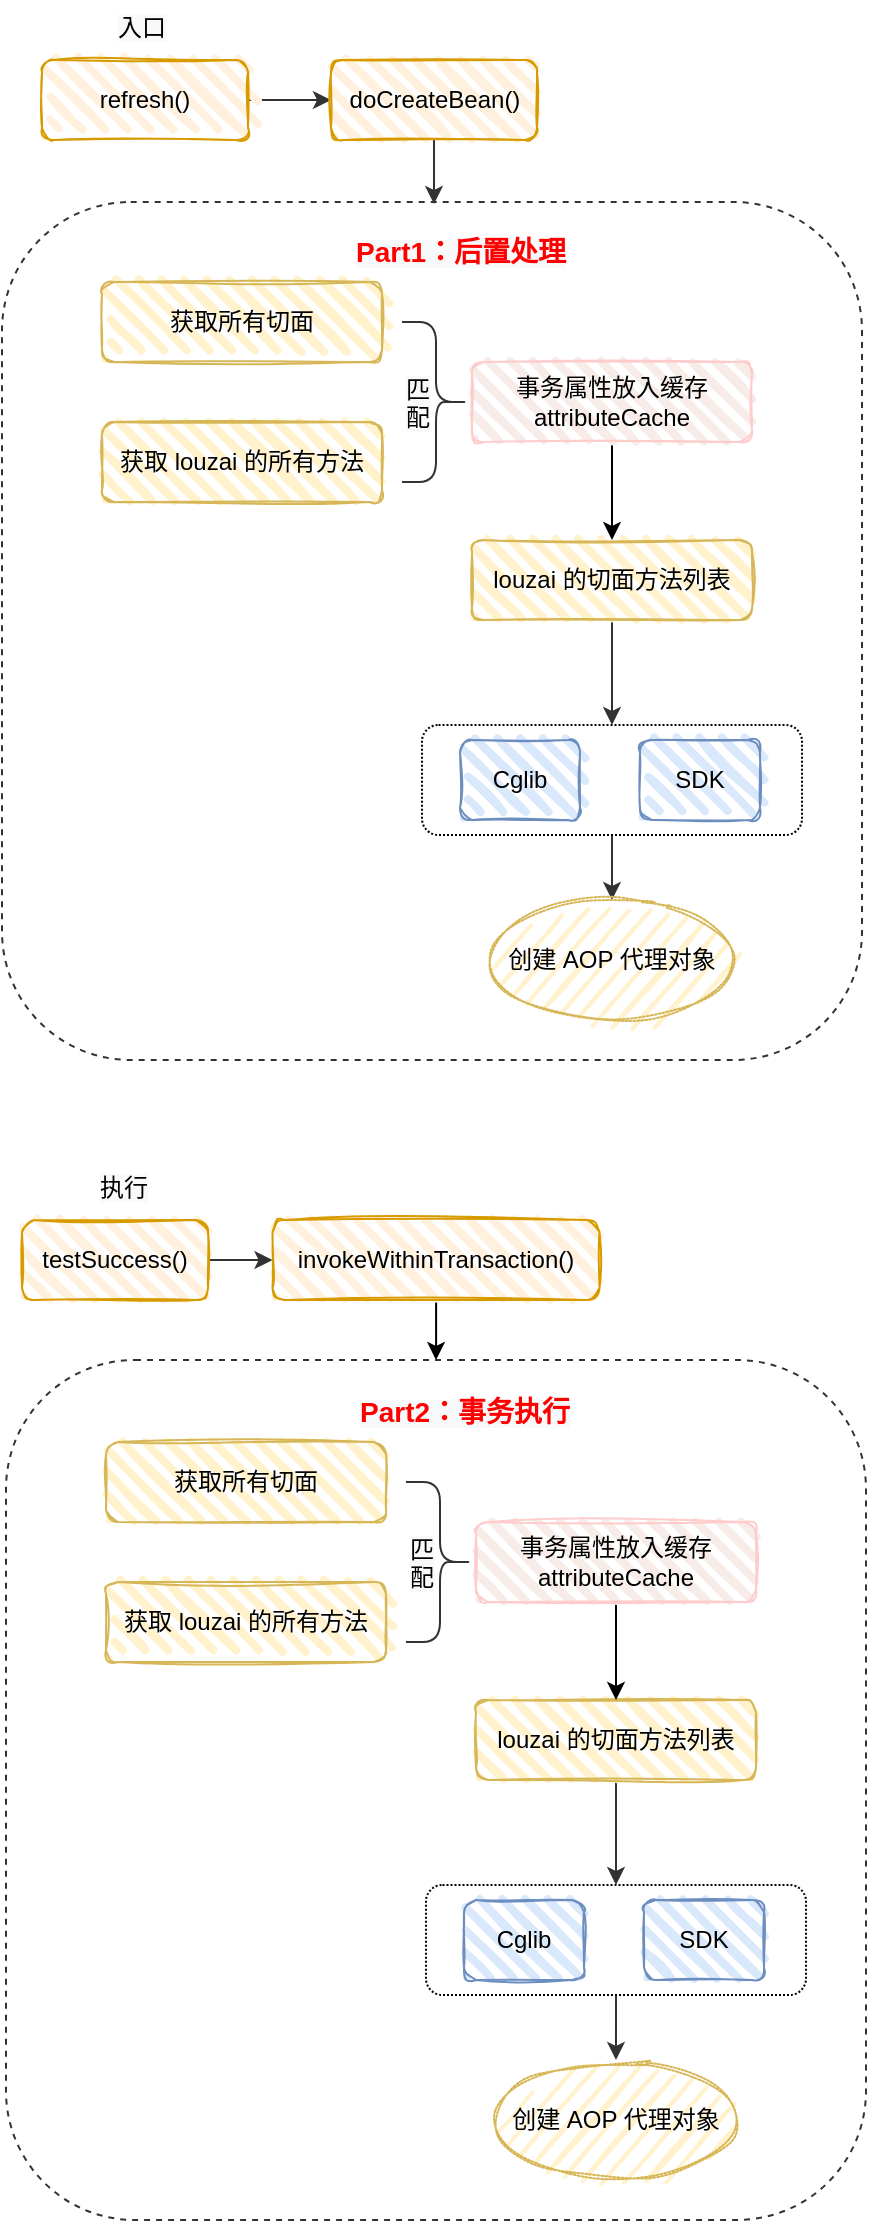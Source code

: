 <mxfile version="20.3.6" type="github">
  <diagram id="dmdsObgAOV0-IKqhFlAP" name="第 1 页">
    <mxGraphModel dx="946" dy="589" grid="1" gridSize="10" guides="1" tooltips="1" connect="1" arrows="1" fold="1" page="1" pageScale="1" pageWidth="827" pageHeight="1169" math="0" shadow="0">
      <root>
        <mxCell id="0" />
        <mxCell id="1" parent="0" />
        <mxCell id="1q_-e4AHVBE6PLNsclxO-1" style="edgeStyle=orthogonalEdgeStyle;rounded=0;orthogonalLoop=1;jettySize=auto;html=1;entryX=0;entryY=0.5;entryDx=0;entryDy=0;strokeColor=#333333;fontColor=#5C5C5C;fillColor=#21C0A5;exitX=1;exitY=0.5;exitDx=0;exitDy=0;" edge="1" parent="1" source="1q_-e4AHVBE6PLNsclxO-34" target="1q_-e4AHVBE6PLNsclxO-4">
          <mxGeometry relative="1" as="geometry">
            <mxPoint x="158" y="140" as="sourcePoint" />
          </mxGeometry>
        </mxCell>
        <mxCell id="1q_-e4AHVBE6PLNsclxO-3" style="edgeStyle=orthogonalEdgeStyle;rounded=0;orthogonalLoop=1;jettySize=auto;html=1;entryX=0.5;entryY=0;entryDx=0;entryDy=0;strokeColor=#333333;fontSize=10;fontColor=#5C5C5C;fillColor=#21C0A5;" edge="1" parent="1" source="1q_-e4AHVBE6PLNsclxO-4">
          <mxGeometry relative="1" as="geometry">
            <mxPoint x="256" y="192" as="targetPoint" />
          </mxGeometry>
        </mxCell>
        <mxCell id="1q_-e4AHVBE6PLNsclxO-4" value="doCreateBean()" style="rounded=1;whiteSpace=wrap;html=1;strokeWidth=1;fillWeight=4;hachureGap=8;hachureAngle=45;fillColor=#FFF1DE;sketch=1;strokeColor=#d79b00;" vertex="1" parent="1">
          <mxGeometry x="204.5" y="120" width="103" height="40" as="geometry" />
        </mxCell>
        <mxCell id="1q_-e4AHVBE6PLNsclxO-7" value="" style="rounded=1;whiteSpace=wrap;html=1;strokeColor=#333333;fontColor=#5C5C5C;fillColor=none;dashed=1;" vertex="1" parent="1">
          <mxGeometry x="40" y="191" width="430" height="429" as="geometry" />
        </mxCell>
        <mxCell id="1q_-e4AHVBE6PLNsclxO-8" value="&lt;span style=&quot;font-family: Helvetica; font-style: normal; font-variant-ligatures: normal; font-variant-caps: normal; letter-spacing: normal; orphans: 2; text-align: center; text-indent: 0px; text-transform: none; widows: 2; word-spacing: 0px; -webkit-text-stroke-width: 0px; background-color: rgb(248, 249, 250); text-decoration-thickness: initial; text-decoration-style: initial; text-decoration-color: initial; float: none; display: inline !important;&quot;&gt;&lt;font color=&quot;#ff0000&quot; style=&quot;font-size: 14px;&quot;&gt;&lt;b&gt;Part1：后置处理&lt;/b&gt;&lt;/font&gt;&lt;/span&gt;" style="text;whiteSpace=wrap;html=1;fontColor=#5C5C5C;" vertex="1" parent="1">
          <mxGeometry x="215" y="201" width="110" height="30" as="geometry" />
        </mxCell>
        <mxCell id="1q_-e4AHVBE6PLNsclxO-18" value="获取所有切面" style="rounded=1;whiteSpace=wrap;html=1;strokeWidth=1;fillWeight=4;hachureGap=8;hachureAngle=45;fillColor=#fff2cc;sketch=1;strokeColor=#d6b656;gradientColor=none;" vertex="1" parent="1">
          <mxGeometry x="90" y="231" width="140" height="40" as="geometry" />
        </mxCell>
        <mxCell id="1q_-e4AHVBE6PLNsclxO-19" value="获取 louzai 的所有方法" style="rounded=1;whiteSpace=wrap;html=1;strokeWidth=1;fillWeight=4;hachureGap=8;hachureAngle=45;fillColor=#fff2cc;sketch=1;strokeColor=#d6b656;gradientColor=none;" vertex="1" parent="1">
          <mxGeometry x="90" y="301" width="140" height="40" as="geometry" />
        </mxCell>
        <mxCell id="1q_-e4AHVBE6PLNsclxO-20" value="" style="shape=curlyBracket;whiteSpace=wrap;html=1;rounded=1;flipH=1;labelBackgroundColor=none;strokeColor=#333333;strokeWidth=1;fontSize=10;fontColor=#5C5C5C;fillColor=none;" vertex="1" parent="1">
          <mxGeometry x="240" y="251" width="34" height="80" as="geometry" />
        </mxCell>
        <mxCell id="1q_-e4AHVBE6PLNsclxO-21" style="edgeStyle=orthogonalEdgeStyle;rounded=0;orthogonalLoop=1;jettySize=auto;html=1;entryX=0.5;entryY=0;entryDx=0;entryDy=0;strokeColor=#333333;fontSize=10;fontColor=#5C5C5C;fillColor=#21C0A5;" edge="1" parent="1" source="1q_-e4AHVBE6PLNsclxO-22" target="1q_-e4AHVBE6PLNsclxO-25">
          <mxGeometry relative="1" as="geometry" />
        </mxCell>
        <mxCell id="1q_-e4AHVBE6PLNsclxO-22" value="louzai 的切面方法列表" style="rounded=1;whiteSpace=wrap;html=1;strokeWidth=1;fillWeight=4;hachureGap=8;hachureAngle=45;fillColor=#fff2cc;sketch=1;strokeColor=#d6b656;gradientColor=none;" vertex="1" parent="1">
          <mxGeometry x="275" y="360" width="140" height="40" as="geometry" />
        </mxCell>
        <mxCell id="1q_-e4AHVBE6PLNsclxO-23" value="&lt;span style=&quot;color: rgb(0, 0, 0); font-family: Helvetica; font-size: 12px; font-style: normal; font-variant-ligatures: normal; font-variant-caps: normal; font-weight: 400; letter-spacing: normal; orphans: 2; text-align: center; text-indent: 0px; text-transform: none; widows: 2; word-spacing: 0px; -webkit-text-stroke-width: 0px; background-color: rgb(248, 249, 250); text-decoration-thickness: initial; text-decoration-style: initial; text-decoration-color: initial; float: none; display: inline !important;&quot;&gt;匹&lt;br&gt;配&lt;/span&gt;" style="text;whiteSpace=wrap;html=1;fontSize=10;fontColor=#5C5C5C;" vertex="1" parent="1">
          <mxGeometry x="240" y="271" width="10" height="30" as="geometry" />
        </mxCell>
        <mxCell id="1q_-e4AHVBE6PLNsclxO-24" style="edgeStyle=orthogonalEdgeStyle;rounded=0;orthogonalLoop=1;jettySize=auto;html=1;entryX=0.5;entryY=0;entryDx=0;entryDy=0;strokeColor=#333333;fontSize=10;fontColor=#5C5C5C;fillColor=#21C0A5;" edge="1" parent="1" source="1q_-e4AHVBE6PLNsclxO-25" target="1q_-e4AHVBE6PLNsclxO-29">
          <mxGeometry relative="1" as="geometry">
            <mxPoint x="345" y="550" as="targetPoint" />
          </mxGeometry>
        </mxCell>
        <mxCell id="1q_-e4AHVBE6PLNsclxO-25" value="" style="rounded=1;whiteSpace=wrap;html=1;strokeColor=default;fontColor=#5C5C5C;fillColor=none;dashed=1;dashPattern=1 1;" vertex="1" parent="1">
          <mxGeometry x="250" y="452.5" width="190" height="55" as="geometry" />
        </mxCell>
        <mxCell id="1q_-e4AHVBE6PLNsclxO-26" value="Cglib" style="rounded=1;whiteSpace=wrap;html=1;strokeWidth=1;fillWeight=4;hachureGap=8;hachureAngle=45;fillColor=#dae8fc;sketch=1;strokeColor=#6c8ebf;" vertex="1" parent="1">
          <mxGeometry x="269" y="460" width="60" height="40" as="geometry" />
        </mxCell>
        <mxCell id="1q_-e4AHVBE6PLNsclxO-27" value="SDK" style="rounded=1;whiteSpace=wrap;html=1;strokeWidth=1;fillWeight=4;hachureGap=8;hachureAngle=45;fillColor=#dae8fc;sketch=1;strokeColor=#6c8ebf;" vertex="1" parent="1">
          <mxGeometry x="359" y="460" width="60" height="40" as="geometry" />
        </mxCell>
        <mxCell id="1q_-e4AHVBE6PLNsclxO-28" value="&lt;span style=&quot;color: rgb(0, 0, 0); font-family: Helvetica; font-size: 12px; font-style: normal; font-variant-ligatures: normal; font-variant-caps: normal; font-weight: 400; letter-spacing: normal; orphans: 2; text-align: center; text-indent: 0px; text-transform: none; widows: 2; word-spacing: 0px; -webkit-text-stroke-width: 0px; background-color: rgb(248, 249, 250); text-decoration-thickness: initial; text-decoration-style: initial; text-decoration-color: initial; float: none; display: inline !important;&quot;&gt;入口&lt;/span&gt;" style="text;whiteSpace=wrap;html=1;fontSize=10;fontColor=#5C5C5C;" vertex="1" parent="1">
          <mxGeometry x="96" y="90" width="50" height="30" as="geometry" />
        </mxCell>
        <mxCell id="1q_-e4AHVBE6PLNsclxO-29" value="&lt;span style=&quot;font-size: 12px;&quot;&gt;创建 AOP 代理对象&lt;/span&gt;" style="ellipse;whiteSpace=wrap;html=1;strokeWidth=1;fillWeight=2;hachureGap=8;fillColor=#fff2cc;fillStyle=dots;sketch=1;dashed=1;dashPattern=1 1;labelBackgroundColor=none;strokeColor=#d6b656;fontSize=10;" vertex="1" parent="1">
          <mxGeometry x="281.99" y="540" width="126" height="60" as="geometry" />
        </mxCell>
        <mxCell id="1q_-e4AHVBE6PLNsclxO-33" style="edgeStyle=orthogonalEdgeStyle;rounded=0;orthogonalLoop=1;jettySize=auto;html=1;entryX=0.5;entryY=0;entryDx=0;entryDy=0;" edge="1" parent="1" source="1q_-e4AHVBE6PLNsclxO-32" target="1q_-e4AHVBE6PLNsclxO-22">
          <mxGeometry relative="1" as="geometry" />
        </mxCell>
        <mxCell id="1q_-e4AHVBE6PLNsclxO-32" value="事务属性放入缓存&lt;br&gt;attributeCache" style="rounded=1;whiteSpace=wrap;html=1;strokeWidth=1;fillWeight=4;hachureGap=8;hachureAngle=45;fillColor=#F8ECE9;sketch=1;strokeColor=#FFCCCC;" vertex="1" parent="1">
          <mxGeometry x="275" y="271" width="140" height="40" as="geometry" />
        </mxCell>
        <mxCell id="1q_-e4AHVBE6PLNsclxO-34" value="refresh()" style="rounded=1;whiteSpace=wrap;html=1;strokeWidth=1;fillWeight=4;hachureGap=8;hachureAngle=45;fillColor=#FFF1DE;sketch=1;strokeColor=#d79b00;" vertex="1" parent="1">
          <mxGeometry x="60" y="120" width="103" height="40" as="geometry" />
        </mxCell>
        <mxCell id="1q_-e4AHVBE6PLNsclxO-55" style="edgeStyle=orthogonalEdgeStyle;rounded=0;orthogonalLoop=1;jettySize=auto;html=1;entryX=0;entryY=0.5;entryDx=0;entryDy=0;strokeColor=#333333;fontColor=#5C5C5C;fillColor=#21C0A5;exitX=1;exitY=0.5;exitDx=0;exitDy=0;" edge="1" parent="1" source="1q_-e4AHVBE6PLNsclxO-74" target="1q_-e4AHVBE6PLNsclxO-57">
          <mxGeometry relative="1" as="geometry">
            <mxPoint x="160" y="720" as="sourcePoint" />
          </mxGeometry>
        </mxCell>
        <mxCell id="1q_-e4AHVBE6PLNsclxO-75" style="edgeStyle=orthogonalEdgeStyle;rounded=0;orthogonalLoop=1;jettySize=auto;html=1;entryX=0.5;entryY=0;entryDx=0;entryDy=0;" edge="1" parent="1" source="1q_-e4AHVBE6PLNsclxO-57" target="1q_-e4AHVBE6PLNsclxO-58">
          <mxGeometry relative="1" as="geometry" />
        </mxCell>
        <mxCell id="1q_-e4AHVBE6PLNsclxO-57" value="invokeWithinTransaction()" style="rounded=1;whiteSpace=wrap;html=1;strokeWidth=1;fillWeight=4;hachureGap=8;hachureAngle=45;fillColor=#FFF1DE;sketch=1;strokeColor=#d79b00;" vertex="1" parent="1">
          <mxGeometry x="175.25" y="700" width="163.5" height="40" as="geometry" />
        </mxCell>
        <mxCell id="1q_-e4AHVBE6PLNsclxO-58" value="" style="rounded=1;whiteSpace=wrap;html=1;strokeColor=#333333;fontColor=#5C5C5C;fillColor=none;dashed=1;" vertex="1" parent="1">
          <mxGeometry x="42" y="770" width="430" height="430" as="geometry" />
        </mxCell>
        <mxCell id="1q_-e4AHVBE6PLNsclxO-59" value="&lt;span style=&quot;font-family: Helvetica; font-style: normal; font-variant-ligatures: normal; font-variant-caps: normal; letter-spacing: normal; orphans: 2; text-align: center; text-indent: 0px; text-transform: none; widows: 2; word-spacing: 0px; -webkit-text-stroke-width: 0px; background-color: rgb(248, 249, 250); text-decoration-thickness: initial; text-decoration-style: initial; text-decoration-color: initial; float: none; display: inline !important;&quot;&gt;&lt;font color=&quot;#ff0000&quot; style=&quot;font-size: 14px;&quot;&gt;&lt;b&gt;Part2：事务执行&lt;/b&gt;&lt;/font&gt;&lt;/span&gt;" style="text;whiteSpace=wrap;html=1;fontColor=#5C5C5C;" vertex="1" parent="1">
          <mxGeometry x="217" y="781" width="110" height="30" as="geometry" />
        </mxCell>
        <mxCell id="1q_-e4AHVBE6PLNsclxO-60" value="获取所有切面" style="rounded=1;whiteSpace=wrap;html=1;strokeWidth=1;fillWeight=4;hachureGap=8;hachureAngle=45;fillColor=#fff2cc;sketch=1;strokeColor=#d6b656;gradientColor=none;" vertex="1" parent="1">
          <mxGeometry x="92" y="811" width="140" height="40" as="geometry" />
        </mxCell>
        <mxCell id="1q_-e4AHVBE6PLNsclxO-61" value="获取 louzai 的所有方法" style="rounded=1;whiteSpace=wrap;html=1;strokeWidth=1;fillWeight=4;hachureGap=8;hachureAngle=45;fillColor=#fff2cc;sketch=1;strokeColor=#d6b656;gradientColor=none;" vertex="1" parent="1">
          <mxGeometry x="92" y="881" width="140" height="40" as="geometry" />
        </mxCell>
        <mxCell id="1q_-e4AHVBE6PLNsclxO-62" value="" style="shape=curlyBracket;whiteSpace=wrap;html=1;rounded=1;flipH=1;labelBackgroundColor=none;strokeColor=#333333;strokeWidth=1;fontSize=10;fontColor=#5C5C5C;fillColor=none;" vertex="1" parent="1">
          <mxGeometry x="242" y="831" width="34" height="80" as="geometry" />
        </mxCell>
        <mxCell id="1q_-e4AHVBE6PLNsclxO-63" style="edgeStyle=orthogonalEdgeStyle;rounded=0;orthogonalLoop=1;jettySize=auto;html=1;entryX=0.5;entryY=0;entryDx=0;entryDy=0;strokeColor=#333333;fontSize=10;fontColor=#5C5C5C;fillColor=#21C0A5;" edge="1" parent="1" source="1q_-e4AHVBE6PLNsclxO-64" target="1q_-e4AHVBE6PLNsclxO-67">
          <mxGeometry relative="1" as="geometry" />
        </mxCell>
        <mxCell id="1q_-e4AHVBE6PLNsclxO-64" value="louzai 的切面方法列表" style="rounded=1;whiteSpace=wrap;html=1;strokeWidth=1;fillWeight=4;hachureGap=8;hachureAngle=45;fillColor=#fff2cc;sketch=1;strokeColor=#d6b656;gradientColor=none;" vertex="1" parent="1">
          <mxGeometry x="277" y="940" width="140" height="40" as="geometry" />
        </mxCell>
        <mxCell id="1q_-e4AHVBE6PLNsclxO-65" value="&lt;span style=&quot;color: rgb(0, 0, 0); font-family: Helvetica; font-size: 12px; font-style: normal; font-variant-ligatures: normal; font-variant-caps: normal; font-weight: 400; letter-spacing: normal; orphans: 2; text-align: center; text-indent: 0px; text-transform: none; widows: 2; word-spacing: 0px; -webkit-text-stroke-width: 0px; background-color: rgb(248, 249, 250); text-decoration-thickness: initial; text-decoration-style: initial; text-decoration-color: initial; float: none; display: inline !important;&quot;&gt;匹&lt;br&gt;配&lt;/span&gt;" style="text;whiteSpace=wrap;html=1;fontSize=10;fontColor=#5C5C5C;" vertex="1" parent="1">
          <mxGeometry x="242" y="851" width="10" height="30" as="geometry" />
        </mxCell>
        <mxCell id="1q_-e4AHVBE6PLNsclxO-66" style="edgeStyle=orthogonalEdgeStyle;rounded=0;orthogonalLoop=1;jettySize=auto;html=1;entryX=0.5;entryY=0;entryDx=0;entryDy=0;strokeColor=#333333;fontSize=10;fontColor=#5C5C5C;fillColor=#21C0A5;" edge="1" parent="1" source="1q_-e4AHVBE6PLNsclxO-67" target="1q_-e4AHVBE6PLNsclxO-71">
          <mxGeometry relative="1" as="geometry">
            <mxPoint x="347" y="1130" as="targetPoint" />
          </mxGeometry>
        </mxCell>
        <mxCell id="1q_-e4AHVBE6PLNsclxO-67" value="" style="rounded=1;whiteSpace=wrap;html=1;strokeColor=default;fontColor=#5C5C5C;fillColor=none;dashed=1;dashPattern=1 1;" vertex="1" parent="1">
          <mxGeometry x="252" y="1032.5" width="190" height="55" as="geometry" />
        </mxCell>
        <mxCell id="1q_-e4AHVBE6PLNsclxO-68" value="Cglib" style="rounded=1;whiteSpace=wrap;html=1;strokeWidth=1;fillWeight=4;hachureGap=8;hachureAngle=45;fillColor=#dae8fc;sketch=1;strokeColor=#6c8ebf;" vertex="1" parent="1">
          <mxGeometry x="271" y="1040" width="60" height="40" as="geometry" />
        </mxCell>
        <mxCell id="1q_-e4AHVBE6PLNsclxO-69" value="SDK" style="rounded=1;whiteSpace=wrap;html=1;strokeWidth=1;fillWeight=4;hachureGap=8;hachureAngle=45;fillColor=#dae8fc;sketch=1;strokeColor=#6c8ebf;" vertex="1" parent="1">
          <mxGeometry x="361" y="1040" width="60" height="40" as="geometry" />
        </mxCell>
        <mxCell id="1q_-e4AHVBE6PLNsclxO-70" value="&lt;span style=&quot;color: rgb(0, 0, 0); font-family: Helvetica; font-size: 12px; font-style: normal; font-variant-ligatures: normal; font-variant-caps: normal; font-weight: 400; letter-spacing: normal; orphans: 2; text-align: center; text-indent: 0px; text-transform: none; widows: 2; word-spacing: 0px; -webkit-text-stroke-width: 0px; background-color: rgb(248, 249, 250); text-decoration-thickness: initial; text-decoration-style: initial; text-decoration-color: initial; float: none; display: inline !important;&quot;&gt;执行&lt;/span&gt;" style="text;whiteSpace=wrap;html=1;fontSize=10;fontColor=#5C5C5C;" vertex="1" parent="1">
          <mxGeometry x="86.5" y="670" width="50" height="30" as="geometry" />
        </mxCell>
        <mxCell id="1q_-e4AHVBE6PLNsclxO-71" value="&lt;span style=&quot;font-size: 12px;&quot;&gt;创建 AOP 代理对象&lt;/span&gt;" style="ellipse;whiteSpace=wrap;html=1;strokeWidth=1;fillWeight=2;hachureGap=8;fillColor=#fff2cc;fillStyle=dots;sketch=1;dashed=1;dashPattern=1 1;labelBackgroundColor=none;strokeColor=#d6b656;fontSize=10;" vertex="1" parent="1">
          <mxGeometry x="283.99" y="1120" width="126" height="60" as="geometry" />
        </mxCell>
        <mxCell id="1q_-e4AHVBE6PLNsclxO-72" style="edgeStyle=orthogonalEdgeStyle;rounded=0;orthogonalLoop=1;jettySize=auto;html=1;entryX=0.5;entryY=0;entryDx=0;entryDy=0;" edge="1" parent="1" source="1q_-e4AHVBE6PLNsclxO-73" target="1q_-e4AHVBE6PLNsclxO-64">
          <mxGeometry relative="1" as="geometry" />
        </mxCell>
        <mxCell id="1q_-e4AHVBE6PLNsclxO-73" value="事务属性放入缓存&lt;br&gt;attributeCache" style="rounded=1;whiteSpace=wrap;html=1;strokeWidth=1;fillWeight=4;hachureGap=8;hachureAngle=45;fillColor=#F8ECE9;sketch=1;strokeColor=#FFCCCC;" vertex="1" parent="1">
          <mxGeometry x="277" y="851" width="140" height="40" as="geometry" />
        </mxCell>
        <mxCell id="1q_-e4AHVBE6PLNsclxO-74" value="testSuccess()" style="rounded=1;whiteSpace=wrap;html=1;strokeWidth=1;fillWeight=4;hachureGap=8;hachureAngle=45;fillColor=#FFF1DE;sketch=1;strokeColor=#d79b00;" vertex="1" parent="1">
          <mxGeometry x="50" y="700" width="93" height="40" as="geometry" />
        </mxCell>
      </root>
    </mxGraphModel>
  </diagram>
</mxfile>
